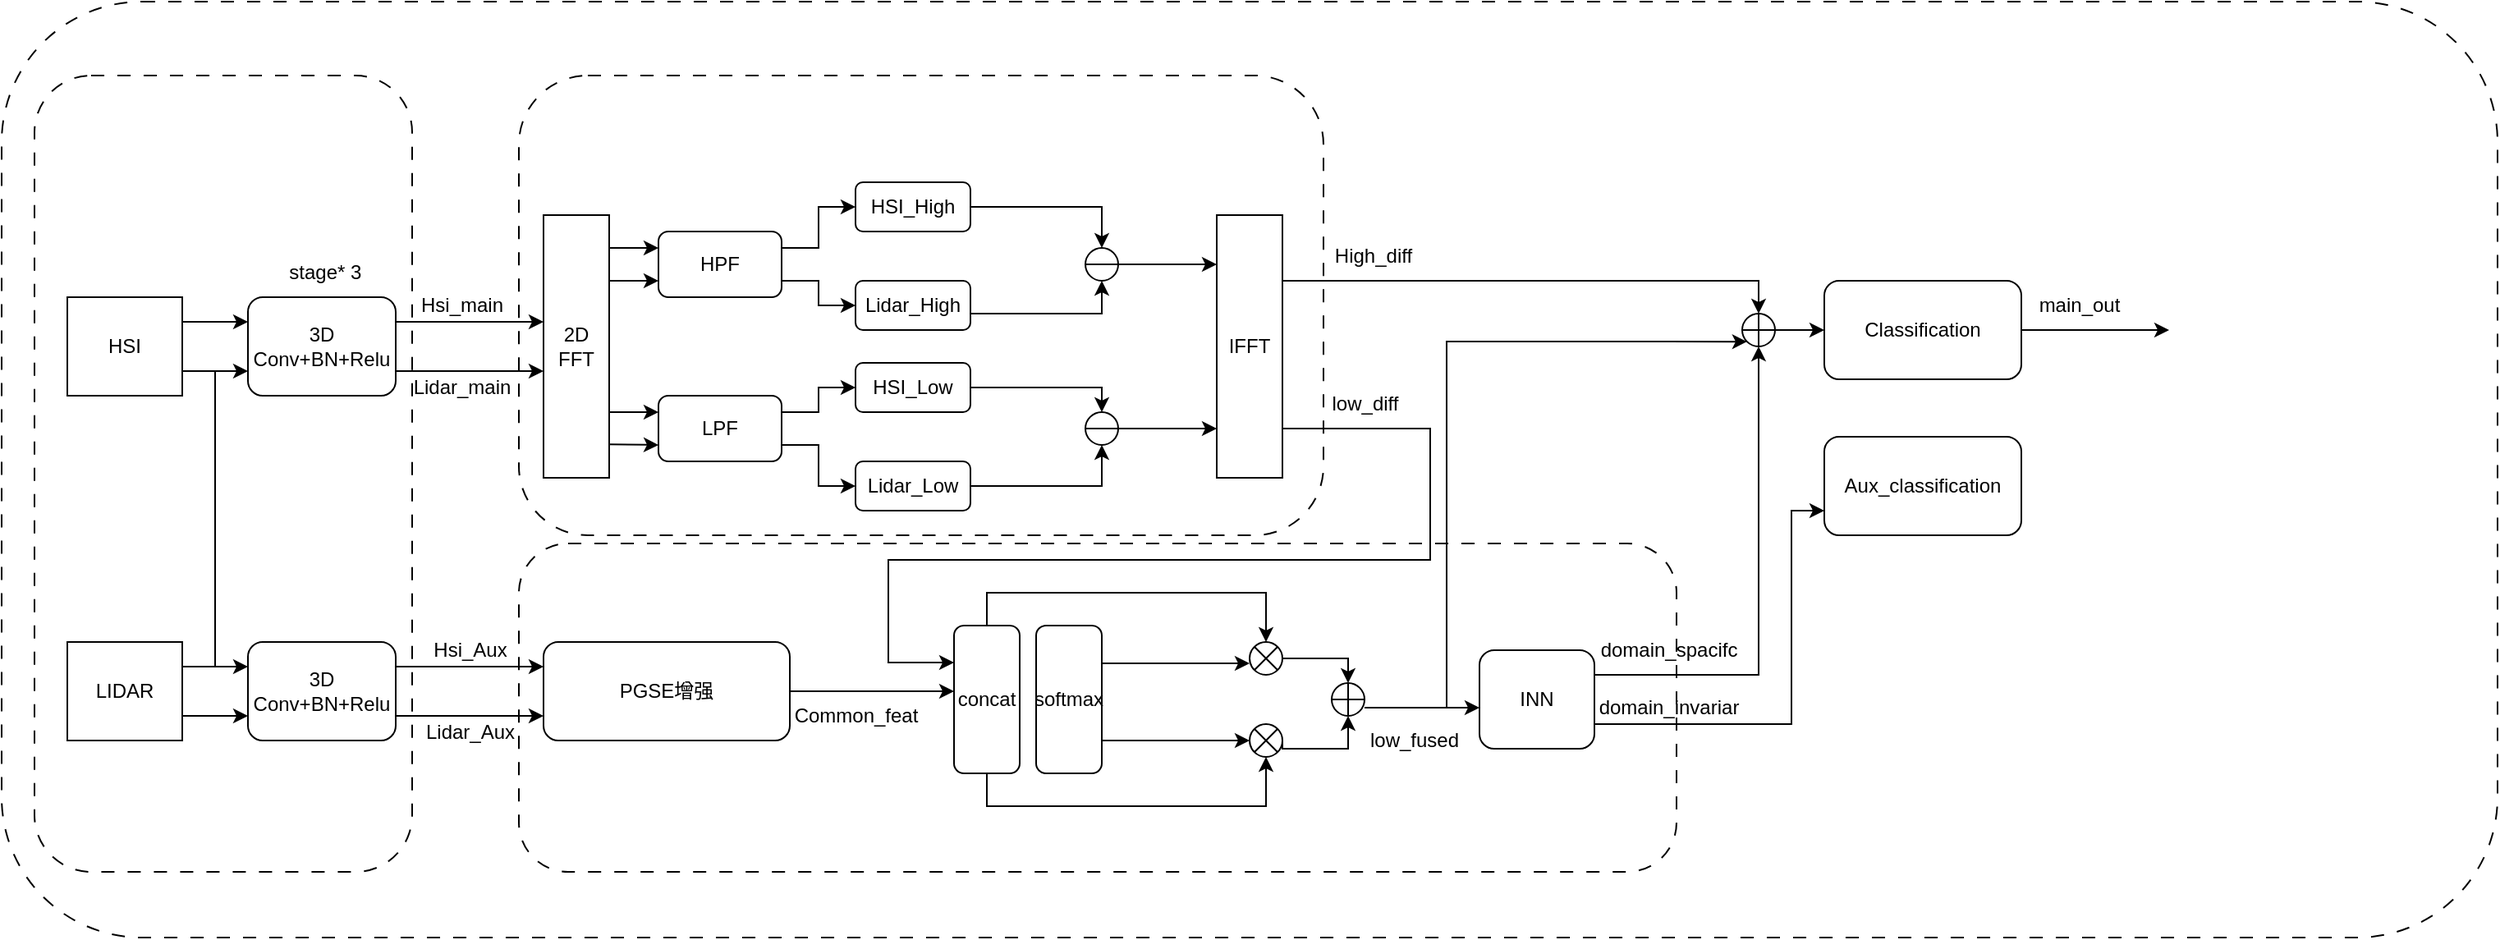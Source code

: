<mxfile version="28.2.3">
  <diagram name="第 1 页" id="kepm6H9XeUZwfRZU9IKG">
    <mxGraphModel dx="2121" dy="1061" grid="1" gridSize="10" guides="1" tooltips="1" connect="1" arrows="1" fold="1" page="0" pageScale="1" pageWidth="827" pageHeight="1169" math="0" shadow="0">
      <root>
        <mxCell id="0" />
        <mxCell id="1" parent="0" />
        <mxCell id="yN0ZqS6E7n7FuofRWHTt-125" value="" style="rounded=1;whiteSpace=wrap;html=1;glass=0;dashed=1;dashPattern=8 8;" vertex="1" parent="1">
          <mxGeometry x="-170" width="1520" height="570" as="geometry" />
        </mxCell>
        <mxCell id="yN0ZqS6E7n7FuofRWHTt-117" value="Aux_classification" style="whiteSpace=wrap;html=1;rounded=1;glass=0;strokeColor=default;align=center;verticalAlign=middle;fontFamily=Helvetica;fontSize=12;fontColor=default;fillColor=default;" vertex="1" parent="1">
          <mxGeometry x="940" y="265" width="120" height="60" as="geometry" />
        </mxCell>
        <mxCell id="yN0ZqS6E7n7FuofRWHTt-26" value="" style="rounded=1;whiteSpace=wrap;html=1;glass=0;dashed=1;dashPattern=8 8;" vertex="1" parent="1">
          <mxGeometry x="145" y="330" width="705" height="200" as="geometry" />
        </mxCell>
        <mxCell id="yN0ZqS6E7n7FuofRWHTt-124" value="" style="rounded=1;whiteSpace=wrap;html=1;glass=0;dashed=1;dashPattern=8 8;" vertex="1" parent="1">
          <mxGeometry x="-150" y="45" width="230" height="485" as="geometry" />
        </mxCell>
        <mxCell id="yN0ZqS6E7n7FuofRWHTt-141" style="edgeStyle=orthogonalEdgeStyle;rounded=0;orthogonalLoop=1;jettySize=auto;html=1;exitX=1;exitY=0.5;exitDx=0;exitDy=0;fontFamily=Helvetica;fontSize=12;fontColor=default;" edge="1" parent="1" source="yN0ZqS6E7n7FuofRWHTt-116">
          <mxGeometry relative="1" as="geometry">
            <mxPoint x="1150" y="200" as="targetPoint" />
          </mxGeometry>
        </mxCell>
        <mxCell id="yN0ZqS6E7n7FuofRWHTt-116" value="Classification" style="whiteSpace=wrap;html=1;rounded=1;glass=0;strokeColor=default;align=center;verticalAlign=middle;fontFamily=Helvetica;fontSize=12;fontColor=default;fillColor=default;" vertex="1" parent="1">
          <mxGeometry x="940" y="170" width="120" height="60" as="geometry" />
        </mxCell>
        <mxCell id="yN0ZqS6E7n7FuofRWHTt-93" style="rounded=0;orthogonalLoop=1;jettySize=auto;html=1;exitX=1;exitY=0.5;exitDx=0;exitDy=0;entryX=0.5;entryY=0;entryDx=0;entryDy=0;fontFamily=Helvetica;fontSize=12;fontColor=default;" edge="1" parent="1" source="yN0ZqS6E7n7FuofRWHTt-84" target="yN0ZqS6E7n7FuofRWHTt-92">
          <mxGeometry relative="1" as="geometry">
            <Array as="points">
              <mxPoint x="640" y="400" />
              <mxPoint x="650" y="400" />
            </Array>
          </mxGeometry>
        </mxCell>
        <mxCell id="yN0ZqS6E7n7FuofRWHTt-84" value="" style="shape=sumEllipse;perimeter=ellipsePerimeter;whiteSpace=wrap;html=1;backgroundOutline=1;rounded=1;glass=0;strokeColor=default;align=center;verticalAlign=middle;fontFamily=Helvetica;fontSize=12;fontColor=default;fillColor=default;" vertex="1" parent="1">
          <mxGeometry x="590" y="390" width="20" height="20" as="geometry" />
        </mxCell>
        <mxCell id="yN0ZqS6E7n7FuofRWHTt-22" value="" style="rounded=1;whiteSpace=wrap;html=1;glass=0;dashed=1;dashPattern=8 8;" vertex="1" parent="1">
          <mxGeometry x="145" y="45" width="490" height="280" as="geometry" />
        </mxCell>
        <mxCell id="yN0ZqS6E7n7FuofRWHTt-17" style="edgeStyle=orthogonalEdgeStyle;rounded=0;orthogonalLoop=1;jettySize=auto;html=1;exitX=1;exitY=0.25;exitDx=0;exitDy=0;entryX=0;entryY=0.25;entryDx=0;entryDy=0;" edge="1" parent="1" source="487GCon45YnXLSpWe-tB-1" target="yN0ZqS6E7n7FuofRWHTt-2">
          <mxGeometry relative="1" as="geometry" />
        </mxCell>
        <mxCell id="yN0ZqS6E7n7FuofRWHTt-18" style="edgeStyle=orthogonalEdgeStyle;rounded=0;orthogonalLoop=1;jettySize=auto;html=1;exitX=1;exitY=0.75;exitDx=0;exitDy=0;entryX=0;entryY=0.25;entryDx=0;entryDy=0;" edge="1" parent="1" source="487GCon45YnXLSpWe-tB-1" target="yN0ZqS6E7n7FuofRWHTt-5">
          <mxGeometry relative="1" as="geometry" />
        </mxCell>
        <mxCell id="487GCon45YnXLSpWe-tB-1" value="HSI" style="rounded=0;whiteSpace=wrap;html=1;" parent="1" vertex="1">
          <mxGeometry x="-130" y="180" width="70" height="60" as="geometry" />
        </mxCell>
        <mxCell id="yN0ZqS6E7n7FuofRWHTt-19" style="edgeStyle=orthogonalEdgeStyle;rounded=0;orthogonalLoop=1;jettySize=auto;html=1;exitX=1;exitY=0.25;exitDx=0;exitDy=0;entryX=0;entryY=0.75;entryDx=0;entryDy=0;" edge="1" parent="1" source="yN0ZqS6E7n7FuofRWHTt-1" target="yN0ZqS6E7n7FuofRWHTt-2">
          <mxGeometry relative="1" as="geometry" />
        </mxCell>
        <mxCell id="yN0ZqS6E7n7FuofRWHTt-20" style="edgeStyle=orthogonalEdgeStyle;rounded=0;orthogonalLoop=1;jettySize=auto;html=1;exitX=1;exitY=0.75;exitDx=0;exitDy=0;entryX=0;entryY=0.75;entryDx=0;entryDy=0;" edge="1" parent="1" source="yN0ZqS6E7n7FuofRWHTt-1" target="yN0ZqS6E7n7FuofRWHTt-5">
          <mxGeometry relative="1" as="geometry" />
        </mxCell>
        <mxCell id="yN0ZqS6E7n7FuofRWHTt-1" value="LIDAR" style="rounded=0;whiteSpace=wrap;html=1;" vertex="1" parent="1">
          <mxGeometry x="-130" y="390" width="70" height="60" as="geometry" />
        </mxCell>
        <mxCell id="yN0ZqS6E7n7FuofRWHTt-7" style="edgeStyle=orthogonalEdgeStyle;rounded=0;orthogonalLoop=1;jettySize=auto;html=1;exitX=1;exitY=0.25;exitDx=0;exitDy=0;" edge="1" parent="1" source="yN0ZqS6E7n7FuofRWHTt-2">
          <mxGeometry relative="1" as="geometry">
            <mxPoint x="160" y="195" as="targetPoint" />
          </mxGeometry>
        </mxCell>
        <mxCell id="yN0ZqS6E7n7FuofRWHTt-8" style="edgeStyle=orthogonalEdgeStyle;rounded=0;orthogonalLoop=1;jettySize=auto;html=1;exitX=1;exitY=0.75;exitDx=0;exitDy=0;" edge="1" parent="1" source="yN0ZqS6E7n7FuofRWHTt-2">
          <mxGeometry relative="1" as="geometry">
            <mxPoint x="160" y="225" as="targetPoint" />
          </mxGeometry>
        </mxCell>
        <mxCell id="yN0ZqS6E7n7FuofRWHTt-2" value="3D Conv+BN+Relu" style="rounded=1;whiteSpace=wrap;html=1;" vertex="1" parent="1">
          <mxGeometry x="-20" y="180" width="90" height="60" as="geometry" />
        </mxCell>
        <mxCell id="yN0ZqS6E7n7FuofRWHTt-9" style="edgeStyle=orthogonalEdgeStyle;rounded=0;orthogonalLoop=1;jettySize=auto;html=1;exitX=1;exitY=0.25;exitDx=0;exitDy=0;" edge="1" parent="1" source="yN0ZqS6E7n7FuofRWHTt-5">
          <mxGeometry relative="1" as="geometry">
            <mxPoint x="160" y="405" as="targetPoint" />
          </mxGeometry>
        </mxCell>
        <mxCell id="yN0ZqS6E7n7FuofRWHTt-10" style="edgeStyle=orthogonalEdgeStyle;rounded=0;orthogonalLoop=1;jettySize=auto;html=1;exitX=1;exitY=0.75;exitDx=0;exitDy=0;" edge="1" parent="1" source="yN0ZqS6E7n7FuofRWHTt-5">
          <mxGeometry relative="1" as="geometry">
            <mxPoint x="160" y="435" as="targetPoint" />
          </mxGeometry>
        </mxCell>
        <mxCell id="yN0ZqS6E7n7FuofRWHTt-5" value="3D Conv+BN+Relu" style="rounded=1;whiteSpace=wrap;html=1;" vertex="1" parent="1">
          <mxGeometry x="-20" y="390" width="90" height="60" as="geometry" />
        </mxCell>
        <mxCell id="yN0ZqS6E7n7FuofRWHTt-6" value="&amp;nbsp;stage* 3" style="text;html=1;align=center;verticalAlign=middle;resizable=0;points=[];autosize=1;strokeColor=none;fillColor=none;" vertex="1" parent="1">
          <mxGeometry x="-10" y="150" width="70" height="30" as="geometry" />
        </mxCell>
        <mxCell id="yN0ZqS6E7n7FuofRWHTt-11" value="Hsi_main" style="text;html=1;align=center;verticalAlign=middle;resizable=0;points=[];autosize=1;strokeColor=none;fillColor=none;" vertex="1" parent="1">
          <mxGeometry x="75" y="170" width="70" height="30" as="geometry" />
        </mxCell>
        <mxCell id="yN0ZqS6E7n7FuofRWHTt-13" value="Lidar_main" style="text;html=1;align=center;verticalAlign=middle;resizable=0;points=[];autosize=1;strokeColor=none;fillColor=none;" vertex="1" parent="1">
          <mxGeometry x="70" y="220" width="80" height="30" as="geometry" />
        </mxCell>
        <mxCell id="yN0ZqS6E7n7FuofRWHTt-14" value="Hsi_Aux" style="text;html=1;align=center;verticalAlign=middle;resizable=0;points=[];autosize=1;strokeColor=none;fillColor=none;" vertex="1" parent="1">
          <mxGeometry x="80" y="380" width="70" height="30" as="geometry" />
        </mxCell>
        <mxCell id="yN0ZqS6E7n7FuofRWHTt-15" value="Lidar_Aux" style="text;html=1;align=center;verticalAlign=middle;resizable=0;points=[];autosize=1;strokeColor=none;fillColor=none;" vertex="1" parent="1">
          <mxGeometry x="75" y="430" width="80" height="30" as="geometry" />
        </mxCell>
        <mxCell id="yN0ZqS6E7n7FuofRWHTt-30" style="edgeStyle=orthogonalEdgeStyle;rounded=0;orthogonalLoop=1;jettySize=auto;html=1;exitX=1;exitY=0.25;exitDx=0;exitDy=0;entryX=0;entryY=0.75;entryDx=0;entryDy=0;fontFamily=Helvetica;fontSize=12;fontColor=default;" edge="1" parent="1" source="yN0ZqS6E7n7FuofRWHTt-23" target="yN0ZqS6E7n7FuofRWHTt-27">
          <mxGeometry relative="1" as="geometry" />
        </mxCell>
        <mxCell id="yN0ZqS6E7n7FuofRWHTt-23" value="2D FFT" style="rounded=1;whiteSpace=wrap;html=1;arcSize=0;" vertex="1" parent="1">
          <mxGeometry x="160" y="130" width="40" height="160" as="geometry" />
        </mxCell>
        <mxCell id="yN0ZqS6E7n7FuofRWHTt-43" style="edgeStyle=orthogonalEdgeStyle;rounded=0;orthogonalLoop=1;jettySize=auto;html=1;exitX=1;exitY=0.25;exitDx=0;exitDy=0;entryX=0;entryY=0.5;entryDx=0;entryDy=0;fontFamily=Helvetica;fontSize=12;fontColor=default;" edge="1" parent="1" source="yN0ZqS6E7n7FuofRWHTt-27" target="yN0ZqS6E7n7FuofRWHTt-38">
          <mxGeometry relative="1" as="geometry" />
        </mxCell>
        <mxCell id="yN0ZqS6E7n7FuofRWHTt-44" style="edgeStyle=orthogonalEdgeStyle;rounded=0;orthogonalLoop=1;jettySize=auto;html=1;exitX=1;exitY=0.75;exitDx=0;exitDy=0;entryX=0;entryY=0.5;entryDx=0;entryDy=0;fontFamily=Helvetica;fontSize=12;fontColor=default;" edge="1" parent="1" source="yN0ZqS6E7n7FuofRWHTt-27" target="yN0ZqS6E7n7FuofRWHTt-40">
          <mxGeometry relative="1" as="geometry" />
        </mxCell>
        <mxCell id="yN0ZqS6E7n7FuofRWHTt-27" value="HPF" style="rounded=1;whiteSpace=wrap;html=1;glass=0;strokeColor=default;align=center;verticalAlign=middle;fontFamily=Helvetica;fontSize=12;fontColor=default;fillColor=default;" vertex="1" parent="1">
          <mxGeometry x="230" y="140" width="75" height="40" as="geometry" />
        </mxCell>
        <mxCell id="yN0ZqS6E7n7FuofRWHTt-45" style="edgeStyle=orthogonalEdgeStyle;rounded=0;orthogonalLoop=1;jettySize=auto;html=1;exitX=1;exitY=0.25;exitDx=0;exitDy=0;entryX=0;entryY=0.5;entryDx=0;entryDy=0;fontFamily=Helvetica;fontSize=12;fontColor=default;" edge="1" parent="1" source="yN0ZqS6E7n7FuofRWHTt-28" target="yN0ZqS6E7n7FuofRWHTt-39">
          <mxGeometry relative="1" as="geometry" />
        </mxCell>
        <mxCell id="yN0ZqS6E7n7FuofRWHTt-46" style="edgeStyle=orthogonalEdgeStyle;rounded=0;orthogonalLoop=1;jettySize=auto;html=1;exitX=1;exitY=0.75;exitDx=0;exitDy=0;fontFamily=Helvetica;fontSize=12;fontColor=default;" edge="1" parent="1" source="yN0ZqS6E7n7FuofRWHTt-28" target="yN0ZqS6E7n7FuofRWHTt-42">
          <mxGeometry relative="1" as="geometry" />
        </mxCell>
        <mxCell id="yN0ZqS6E7n7FuofRWHTt-28" value="LPF" style="rounded=1;whiteSpace=wrap;html=1;glass=0;strokeColor=default;align=center;verticalAlign=middle;fontFamily=Helvetica;fontSize=12;fontColor=default;fillColor=default;" vertex="1" parent="1">
          <mxGeometry x="230" y="240" width="75" height="40" as="geometry" />
        </mxCell>
        <mxCell id="yN0ZqS6E7n7FuofRWHTt-34" value="" style="endArrow=classic;html=1;rounded=0;fontFamily=Helvetica;fontSize=12;fontColor=default;entryX=0;entryY=0.25;entryDx=0;entryDy=0;" edge="1" parent="1" target="yN0ZqS6E7n7FuofRWHTt-27">
          <mxGeometry width="50" height="50" relative="1" as="geometry">
            <mxPoint x="200" y="150" as="sourcePoint" />
            <mxPoint x="250" y="110" as="targetPoint" />
            <Array as="points" />
          </mxGeometry>
        </mxCell>
        <mxCell id="yN0ZqS6E7n7FuofRWHTt-35" value="" style="endArrow=classic;html=1;rounded=0;fontFamily=Helvetica;fontSize=12;fontColor=default;entryX=0;entryY=0.25;entryDx=0;entryDy=0;exitX=1;exitY=0.75;exitDx=0;exitDy=0;" edge="1" parent="1" source="yN0ZqS6E7n7FuofRWHTt-23" target="yN0ZqS6E7n7FuofRWHTt-28">
          <mxGeometry width="50" height="50" relative="1" as="geometry">
            <mxPoint x="210" y="140" as="sourcePoint" />
            <mxPoint x="240" y="140" as="targetPoint" />
            <Array as="points" />
          </mxGeometry>
        </mxCell>
        <mxCell id="yN0ZqS6E7n7FuofRWHTt-36" value="" style="endArrow=classic;html=1;rounded=0;fontFamily=Helvetica;fontSize=12;fontColor=default;entryX=0;entryY=0.75;entryDx=0;entryDy=0;exitX=0.992;exitY=0.873;exitDx=0;exitDy=0;exitPerimeter=0;" edge="1" parent="1" source="yN0ZqS6E7n7FuofRWHTt-23" target="yN0ZqS6E7n7FuofRWHTt-28">
          <mxGeometry width="50" height="50" relative="1" as="geometry">
            <mxPoint x="210" y="240" as="sourcePoint" />
            <mxPoint x="240" y="240" as="targetPoint" />
            <Array as="points" />
          </mxGeometry>
        </mxCell>
        <mxCell id="yN0ZqS6E7n7FuofRWHTt-47" style="edgeStyle=orthogonalEdgeStyle;rounded=0;orthogonalLoop=1;jettySize=auto;html=1;exitX=1;exitY=0.5;exitDx=0;exitDy=0;fontFamily=Helvetica;fontSize=12;fontColor=default;" edge="1" parent="1" source="yN0ZqS6E7n7FuofRWHTt-51">
          <mxGeometry relative="1" as="geometry">
            <mxPoint x="510" y="160" as="targetPoint" />
          </mxGeometry>
        </mxCell>
        <mxCell id="yN0ZqS6E7n7FuofRWHTt-38" value="HSI_High" style="rounded=1;whiteSpace=wrap;html=1;glass=0;strokeColor=default;align=center;verticalAlign=middle;fontFamily=Helvetica;fontSize=12;fontColor=default;fillColor=default;" vertex="1" parent="1">
          <mxGeometry x="350" y="110" width="70" height="30" as="geometry" />
        </mxCell>
        <mxCell id="yN0ZqS6E7n7FuofRWHTt-55" style="edgeStyle=orthogonalEdgeStyle;rounded=0;orthogonalLoop=1;jettySize=auto;html=1;exitX=1;exitY=0.5;exitDx=0;exitDy=0;entryX=0.5;entryY=0;entryDx=0;entryDy=0;fontFamily=Helvetica;fontSize=12;fontColor=default;" edge="1" parent="1" source="yN0ZqS6E7n7FuofRWHTt-39" target="yN0ZqS6E7n7FuofRWHTt-54">
          <mxGeometry relative="1" as="geometry">
            <Array as="points">
              <mxPoint x="500" y="235" />
            </Array>
          </mxGeometry>
        </mxCell>
        <mxCell id="yN0ZqS6E7n7FuofRWHTt-39" value="HSI_Low" style="rounded=1;whiteSpace=wrap;html=1;glass=0;strokeColor=default;align=center;verticalAlign=middle;fontFamily=Helvetica;fontSize=12;fontColor=default;fillColor=default;" vertex="1" parent="1">
          <mxGeometry x="350" y="220" width="70" height="30" as="geometry" />
        </mxCell>
        <mxCell id="yN0ZqS6E7n7FuofRWHTt-53" style="edgeStyle=orthogonalEdgeStyle;rounded=0;orthogonalLoop=1;jettySize=auto;html=1;exitX=1;exitY=0.5;exitDx=0;exitDy=0;entryX=0.5;entryY=1;entryDx=0;entryDy=0;fontFamily=Helvetica;fontSize=12;fontColor=default;" edge="1" parent="1" source="yN0ZqS6E7n7FuofRWHTt-40" target="yN0ZqS6E7n7FuofRWHTt-51">
          <mxGeometry relative="1" as="geometry">
            <Array as="points">
              <mxPoint x="390" y="190" />
              <mxPoint x="500" y="190" />
            </Array>
          </mxGeometry>
        </mxCell>
        <mxCell id="yN0ZqS6E7n7FuofRWHTt-40" value="Lidar_High" style="rounded=1;whiteSpace=wrap;html=1;glass=0;strokeColor=default;align=center;verticalAlign=middle;fontFamily=Helvetica;fontSize=12;fontColor=default;fillColor=default;" vertex="1" parent="1">
          <mxGeometry x="350" y="170" width="70" height="30" as="geometry" />
        </mxCell>
        <mxCell id="yN0ZqS6E7n7FuofRWHTt-56" style="edgeStyle=orthogonalEdgeStyle;rounded=0;orthogonalLoop=1;jettySize=auto;html=1;exitX=1;exitY=0.5;exitDx=0;exitDy=0;entryX=0.5;entryY=1;entryDx=0;entryDy=0;fontFamily=Helvetica;fontSize=12;fontColor=default;" edge="1" parent="1" source="yN0ZqS6E7n7FuofRWHTt-42" target="yN0ZqS6E7n7FuofRWHTt-54">
          <mxGeometry relative="1" as="geometry" />
        </mxCell>
        <mxCell id="yN0ZqS6E7n7FuofRWHTt-42" value="Lidar_Low" style="rounded=1;whiteSpace=wrap;html=1;glass=0;strokeColor=default;align=center;verticalAlign=middle;fontFamily=Helvetica;fontSize=12;fontColor=default;fillColor=default;" vertex="1" parent="1">
          <mxGeometry x="350" y="280" width="70" height="30" as="geometry" />
        </mxCell>
        <mxCell id="yN0ZqS6E7n7FuofRWHTt-52" value="" style="edgeStyle=orthogonalEdgeStyle;rounded=0;orthogonalLoop=1;jettySize=auto;html=1;exitX=1;exitY=0.5;exitDx=0;exitDy=0;fontFamily=Helvetica;fontSize=12;fontColor=default;" edge="1" parent="1" source="yN0ZqS6E7n7FuofRWHTt-38" target="yN0ZqS6E7n7FuofRWHTt-51">
          <mxGeometry relative="1" as="geometry">
            <mxPoint x="510" y="160" as="targetPoint" />
            <mxPoint x="390" y="125" as="sourcePoint" />
          </mxGeometry>
        </mxCell>
        <mxCell id="yN0ZqS6E7n7FuofRWHTt-57" style="edgeStyle=orthogonalEdgeStyle;rounded=0;orthogonalLoop=1;jettySize=auto;html=1;exitX=1;exitY=0.5;exitDx=0;exitDy=0;fontFamily=Helvetica;fontSize=12;fontColor=default;" edge="1" parent="1" source="yN0ZqS6E7n7FuofRWHTt-51">
          <mxGeometry relative="1" as="geometry">
            <mxPoint x="570" y="160" as="targetPoint" />
          </mxGeometry>
        </mxCell>
        <mxCell id="yN0ZqS6E7n7FuofRWHTt-51" value="" style="shape=lineEllipse;perimeter=ellipsePerimeter;whiteSpace=wrap;html=1;backgroundOutline=1;rounded=1;glass=0;strokeColor=default;align=center;verticalAlign=middle;fontFamily=Helvetica;fontSize=12;fontColor=default;fillColor=default;" vertex="1" parent="1">
          <mxGeometry x="490" y="150" width="20" height="20" as="geometry" />
        </mxCell>
        <mxCell id="yN0ZqS6E7n7FuofRWHTt-61" style="edgeStyle=orthogonalEdgeStyle;rounded=0;orthogonalLoop=1;jettySize=auto;html=1;exitX=1;exitY=0.5;exitDx=0;exitDy=0;fontFamily=Helvetica;fontSize=12;fontColor=default;" edge="1" parent="1" source="yN0ZqS6E7n7FuofRWHTt-54">
          <mxGeometry relative="1" as="geometry">
            <mxPoint x="570" y="260" as="targetPoint" />
          </mxGeometry>
        </mxCell>
        <mxCell id="yN0ZqS6E7n7FuofRWHTt-54" value="" style="shape=lineEllipse;perimeter=ellipsePerimeter;whiteSpace=wrap;html=1;backgroundOutline=1;rounded=1;glass=0;strokeColor=default;align=center;verticalAlign=middle;fontFamily=Helvetica;fontSize=12;fontColor=default;fillColor=default;" vertex="1" parent="1">
          <mxGeometry x="490" y="250" width="20" height="20" as="geometry" />
        </mxCell>
        <mxCell id="yN0ZqS6E7n7FuofRWHTt-59" style="edgeStyle=orthogonalEdgeStyle;rounded=0;orthogonalLoop=1;jettySize=auto;html=1;exitX=1;exitY=0.5;exitDx=0;exitDy=0;fontFamily=Helvetica;fontSize=12;fontColor=default;" edge="1" parent="1" source="yN0ZqS6E7n7FuofRWHTt-58">
          <mxGeometry relative="1" as="geometry">
            <mxPoint x="410" y="420" as="targetPoint" />
          </mxGeometry>
        </mxCell>
        <mxCell id="yN0ZqS6E7n7FuofRWHTt-58" value="PGSE增强" style="rounded=1;whiteSpace=wrap;html=1;glass=0;strokeColor=default;align=center;verticalAlign=middle;fontFamily=Helvetica;fontSize=12;fontColor=default;fillColor=default;" vertex="1" parent="1">
          <mxGeometry x="160" y="390" width="150" height="60" as="geometry" />
        </mxCell>
        <mxCell id="yN0ZqS6E7n7FuofRWHTt-60" value="Common_feat" style="text;html=1;align=center;verticalAlign=middle;resizable=0;points=[];autosize=1;strokeColor=none;fillColor=none;fontFamily=Helvetica;fontSize=12;fontColor=default;" vertex="1" parent="1">
          <mxGeometry x="300" y="420" width="100" height="30" as="geometry" />
        </mxCell>
        <mxCell id="yN0ZqS6E7n7FuofRWHTt-74" style="edgeStyle=orthogonalEdgeStyle;rounded=0;orthogonalLoop=1;jettySize=auto;html=1;exitX=0.958;exitY=0.844;exitDx=0;exitDy=0;fontFamily=Helvetica;fontSize=12;fontColor=default;entryX=0;entryY=0.25;entryDx=0;entryDy=0;exitPerimeter=0;" edge="1" parent="1" source="yN0ZqS6E7n7FuofRWHTt-62" target="yN0ZqS6E7n7FuofRWHTt-75">
          <mxGeometry relative="1" as="geometry">
            <mxPoint x="658" y="250" as="sourcePoint" />
            <mxPoint x="400" y="348.34" as="targetPoint" />
            <Array as="points">
              <mxPoint x="608" y="260" />
              <mxPoint x="700" y="260" />
              <mxPoint x="700" y="340" />
              <mxPoint x="370" y="340" />
              <mxPoint x="370" y="403" />
            </Array>
          </mxGeometry>
        </mxCell>
        <mxCell id="yN0ZqS6E7n7FuofRWHTt-137" style="edgeStyle=orthogonalEdgeStyle;rounded=0;orthogonalLoop=1;jettySize=auto;html=1;exitX=1;exitY=0.25;exitDx=0;exitDy=0;entryX=0.5;entryY=0;entryDx=0;entryDy=0;fontFamily=Helvetica;fontSize=12;fontColor=default;" edge="1" parent="1" source="yN0ZqS6E7n7FuofRWHTt-62" target="yN0ZqS6E7n7FuofRWHTt-105">
          <mxGeometry relative="1" as="geometry">
            <Array as="points">
              <mxPoint x="900" y="170" />
            </Array>
          </mxGeometry>
        </mxCell>
        <mxCell id="yN0ZqS6E7n7FuofRWHTt-62" value="IFFT" style="rounded=1;whiteSpace=wrap;html=1;arcSize=0;" vertex="1" parent="1">
          <mxGeometry x="570" y="130" width="40" height="160" as="geometry" />
        </mxCell>
        <mxCell id="yN0ZqS6E7n7FuofRWHTt-65" value="High_diff" style="text;html=1;align=center;verticalAlign=middle;resizable=0;points=[];autosize=1;strokeColor=none;fillColor=none;fontFamily=Helvetica;fontSize=12;fontColor=default;" vertex="1" parent="1">
          <mxGeometry x="630" y="140" width="70" height="30" as="geometry" />
        </mxCell>
        <mxCell id="yN0ZqS6E7n7FuofRWHTt-67" value="low_diff" style="text;html=1;align=center;verticalAlign=middle;resizable=0;points=[];autosize=1;strokeColor=none;fillColor=none;fontFamily=Helvetica;fontSize=12;fontColor=default;" vertex="1" parent="1">
          <mxGeometry x="630" y="230" width="60" height="30" as="geometry" />
        </mxCell>
        <mxCell id="yN0ZqS6E7n7FuofRWHTt-88" style="edgeStyle=orthogonalEdgeStyle;rounded=0;orthogonalLoop=1;jettySize=auto;html=1;exitX=0.5;exitY=0;exitDx=0;exitDy=0;entryX=0.5;entryY=0;entryDx=0;entryDy=0;fontFamily=Helvetica;fontSize=12;fontColor=default;" edge="1" parent="1" source="yN0ZqS6E7n7FuofRWHTt-75" target="yN0ZqS6E7n7FuofRWHTt-84">
          <mxGeometry relative="1" as="geometry" />
        </mxCell>
        <mxCell id="yN0ZqS6E7n7FuofRWHTt-89" style="edgeStyle=orthogonalEdgeStyle;rounded=0;orthogonalLoop=1;jettySize=auto;html=1;exitX=0.5;exitY=1;exitDx=0;exitDy=0;entryX=0.5;entryY=1;entryDx=0;entryDy=0;fontFamily=Helvetica;fontSize=12;fontColor=default;" edge="1" parent="1" source="yN0ZqS6E7n7FuofRWHTt-75" target="yN0ZqS6E7n7FuofRWHTt-85">
          <mxGeometry relative="1" as="geometry" />
        </mxCell>
        <mxCell id="yN0ZqS6E7n7FuofRWHTt-75" value="concat" style="rounded=1;whiteSpace=wrap;html=1;glass=0;strokeColor=default;align=center;verticalAlign=middle;fontFamily=Helvetica;fontSize=12;fontColor=default;fillColor=default;" vertex="1" parent="1">
          <mxGeometry x="410" y="380" width="40" height="90" as="geometry" />
        </mxCell>
        <mxCell id="yN0ZqS6E7n7FuofRWHTt-82" style="rounded=0;orthogonalLoop=1;jettySize=auto;html=1;fontFamily=Helvetica;fontSize=12;fontColor=default;" edge="1" parent="1">
          <mxGeometry relative="1" as="geometry">
            <mxPoint x="590" y="403" as="targetPoint" />
            <mxPoint x="500" y="403" as="sourcePoint" />
          </mxGeometry>
        </mxCell>
        <mxCell id="yN0ZqS6E7n7FuofRWHTt-83" style="rounded=0;orthogonalLoop=1;jettySize=auto;html=1;exitX=1;exitY=0.778;exitDx=0;exitDy=0;fontFamily=Helvetica;fontSize=12;fontColor=default;entryX=0;entryY=0.5;entryDx=0;entryDy=0;exitPerimeter=0;" edge="1" parent="1" source="yN0ZqS6E7n7FuofRWHTt-77" target="yN0ZqS6E7n7FuofRWHTt-85">
          <mxGeometry relative="1" as="geometry">
            <mxPoint x="590" y="440" as="targetPoint" />
          </mxGeometry>
        </mxCell>
        <mxCell id="yN0ZqS6E7n7FuofRWHTt-77" value="softmax" style="rounded=1;whiteSpace=wrap;html=1;glass=0;strokeColor=default;align=center;verticalAlign=middle;fontFamily=Helvetica;fontSize=12;fontColor=default;fillColor=default;" vertex="1" parent="1">
          <mxGeometry x="460" y="380" width="40" height="90" as="geometry" />
        </mxCell>
        <mxCell id="yN0ZqS6E7n7FuofRWHTt-94" style="edgeStyle=orthogonalEdgeStyle;rounded=0;orthogonalLoop=1;jettySize=auto;html=1;exitX=1;exitY=0.5;exitDx=0;exitDy=0;entryX=0.5;entryY=1;entryDx=0;entryDy=0;fontFamily=Helvetica;fontSize=12;fontColor=default;" edge="1" parent="1" source="yN0ZqS6E7n7FuofRWHTt-85" target="yN0ZqS6E7n7FuofRWHTt-92">
          <mxGeometry relative="1" as="geometry">
            <Array as="points">
              <mxPoint x="610" y="455" />
              <mxPoint x="650" y="455" />
            </Array>
          </mxGeometry>
        </mxCell>
        <mxCell id="yN0ZqS6E7n7FuofRWHTt-85" value="&lt;span style=&quot;color: rgba(0, 0, 0, 0); font-family: monospace; font-size: 0px; text-align: start; text-wrap-mode: nowrap;&quot;&gt;%3CmxGraphModel%3E%3Croot%3E%3CmxCell%20id%3D%220%22%2F%3E%3CmxCell%20id%3D%221%22%20parent%3D%220%22%2F%3E%3CmxCell%20id%3D%222%22%20value%3D%22%22%20style%3D%22rounded%3D1%3BwhiteSpace%3Dwrap%3Bhtml%3D1%3Bglass%3D0%3Bdashed%3D1%3BdashPattern%3D8%208%3B%22%20vertex%3D%221%22%20parent%3D%221%22%3E%3CmxGeometry%20x%3D%22140%22%20y%3D%2245%22%20width%3D%22490%22%20height%3D%22280%22%20as%3D%22geometry%22%2F%3E%3C%2FmxCell%3E%3C%2Froot%3E%3C%2FmxGraphModel%3E&lt;/span&gt;" style="shape=sumEllipse;perimeter=ellipsePerimeter;whiteSpace=wrap;html=1;backgroundOutline=1;rounded=1;glass=0;strokeColor=default;align=center;verticalAlign=middle;fontFamily=Helvetica;fontSize=12;fontColor=default;fillColor=default;" vertex="1" parent="1">
          <mxGeometry x="590" y="440" width="20" height="20" as="geometry" />
        </mxCell>
        <mxCell id="yN0ZqS6E7n7FuofRWHTt-95" style="rounded=0;orthogonalLoop=1;jettySize=auto;html=1;exitX=1;exitY=0.5;exitDx=0;exitDy=0;fontFamily=Helvetica;fontSize=12;fontColor=default;entryX=0;entryY=0.5;entryDx=0;entryDy=0;" edge="1" parent="1">
          <mxGeometry relative="1" as="geometry">
            <mxPoint x="730" y="430" as="targetPoint" />
            <mxPoint x="660" y="430" as="sourcePoint" />
            <Array as="points">
              <mxPoint x="710" y="430" />
            </Array>
          </mxGeometry>
        </mxCell>
        <mxCell id="yN0ZqS6E7n7FuofRWHTt-92" value="" style="shape=orEllipse;perimeter=ellipsePerimeter;whiteSpace=wrap;html=1;backgroundOutline=1;rounded=1;glass=0;strokeColor=default;align=center;verticalAlign=middle;fontFamily=Helvetica;fontSize=12;fontColor=default;fillColor=default;" vertex="1" parent="1">
          <mxGeometry x="640" y="415" width="20" height="20" as="geometry" />
        </mxCell>
        <mxCell id="yN0ZqS6E7n7FuofRWHTt-106" style="edgeStyle=orthogonalEdgeStyle;rounded=0;orthogonalLoop=1;jettySize=auto;html=1;exitX=1;exitY=0.25;exitDx=0;exitDy=0;entryX=0.5;entryY=1;entryDx=0;entryDy=0;fontFamily=Helvetica;fontSize=12;fontColor=default;" edge="1" parent="1" source="yN0ZqS6E7n7FuofRWHTt-96" target="yN0ZqS6E7n7FuofRWHTt-105">
          <mxGeometry relative="1" as="geometry">
            <Array as="points">
              <mxPoint x="900" y="410" />
            </Array>
          </mxGeometry>
        </mxCell>
        <mxCell id="yN0ZqS6E7n7FuofRWHTt-139" style="edgeStyle=orthogonalEdgeStyle;rounded=0;orthogonalLoop=1;jettySize=auto;html=1;exitX=1;exitY=0.75;exitDx=0;exitDy=0;entryX=0;entryY=0.75;entryDx=0;entryDy=0;fontFamily=Helvetica;fontSize=12;fontColor=default;" edge="1" parent="1" source="yN0ZqS6E7n7FuofRWHTt-96" target="yN0ZqS6E7n7FuofRWHTt-117">
          <mxGeometry relative="1" as="geometry">
            <Array as="points">
              <mxPoint x="920" y="440" />
              <mxPoint x="920" y="310" />
            </Array>
          </mxGeometry>
        </mxCell>
        <mxCell id="yN0ZqS6E7n7FuofRWHTt-96" value="INN" style="rounded=1;whiteSpace=wrap;html=1;glass=0;strokeColor=default;align=center;verticalAlign=middle;fontFamily=Helvetica;fontSize=12;fontColor=default;fillColor=default;" vertex="1" parent="1">
          <mxGeometry x="730" y="395" width="70" height="60" as="geometry" />
        </mxCell>
        <mxCell id="yN0ZqS6E7n7FuofRWHTt-100" value="domain_spacifc" style="text;html=1;align=center;verticalAlign=middle;resizable=0;points=[];autosize=1;strokeColor=none;fillColor=none;fontFamily=Helvetica;fontSize=12;fontColor=default;" vertex="1" parent="1">
          <mxGeometry x="790" y="380" width="110" height="30" as="geometry" />
        </mxCell>
        <mxCell id="yN0ZqS6E7n7FuofRWHTt-103" value="domain_invariar" style="text;html=1;align=center;verticalAlign=middle;resizable=0;points=[];autosize=1;strokeColor=none;fillColor=none;fontFamily=Helvetica;fontSize=12;fontColor=default;" vertex="1" parent="1">
          <mxGeometry x="790" y="415" width="110" height="30" as="geometry" />
        </mxCell>
        <mxCell id="yN0ZqS6E7n7FuofRWHTt-104" value="low_fused" style="text;html=1;align=center;verticalAlign=middle;resizable=0;points=[];autosize=1;strokeColor=none;fillColor=none;fontFamily=Helvetica;fontSize=12;fontColor=default;" vertex="1" parent="1">
          <mxGeometry x="650" y="435" width="80" height="30" as="geometry" />
        </mxCell>
        <mxCell id="yN0ZqS6E7n7FuofRWHTt-140" style="edgeStyle=orthogonalEdgeStyle;rounded=0;orthogonalLoop=1;jettySize=auto;html=1;exitX=1;exitY=0.5;exitDx=0;exitDy=0;fontFamily=Helvetica;fontSize=12;fontColor=default;" edge="1" parent="1" source="yN0ZqS6E7n7FuofRWHTt-105" target="yN0ZqS6E7n7FuofRWHTt-116">
          <mxGeometry relative="1" as="geometry" />
        </mxCell>
        <mxCell id="yN0ZqS6E7n7FuofRWHTt-105" value="" style="shape=orEllipse;perimeter=ellipsePerimeter;whiteSpace=wrap;html=1;backgroundOutline=1;rounded=1;glass=0;strokeColor=default;align=center;verticalAlign=middle;fontFamily=Helvetica;fontSize=12;fontColor=default;fillColor=default;" vertex="1" parent="1">
          <mxGeometry x="890" y="190" width="20" height="20" as="geometry" />
        </mxCell>
        <mxCell id="yN0ZqS6E7n7FuofRWHTt-122" value="main_out" style="text;html=1;align=center;verticalAlign=middle;resizable=0;points=[];autosize=1;strokeColor=none;fillColor=none;fontFamily=Helvetica;fontSize=12;fontColor=default;" vertex="1" parent="1">
          <mxGeometry x="1060" y="170" width="70" height="30" as="geometry" />
        </mxCell>
        <mxCell id="yN0ZqS6E7n7FuofRWHTt-133" value="" style="endArrow=classic;html=1;rounded=0;fontFamily=Helvetica;fontSize=12;fontColor=default;entryX=0;entryY=1;entryDx=0;entryDy=0;" edge="1" parent="1" target="yN0ZqS6E7n7FuofRWHTt-105">
          <mxGeometry width="50" height="50" relative="1" as="geometry">
            <mxPoint x="710" y="430" as="sourcePoint" />
            <mxPoint x="690" y="410" as="targetPoint" />
            <Array as="points">
              <mxPoint x="710" y="207" />
            </Array>
          </mxGeometry>
        </mxCell>
      </root>
    </mxGraphModel>
  </diagram>
</mxfile>
